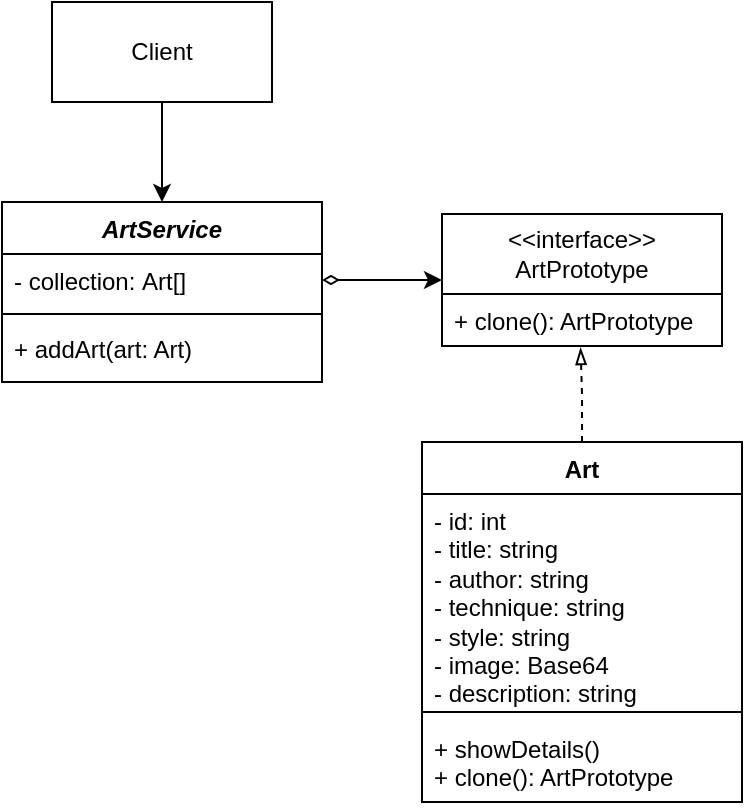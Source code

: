 <mxfile version="27.0.9">
  <diagram name="Página-1" id="LeLayIo5tvAZ4lnq5ygN">
    <mxGraphModel dx="1426" dy="740" grid="1" gridSize="10" guides="1" tooltips="1" connect="1" arrows="1" fold="1" page="1" pageScale="1" pageWidth="827" pageHeight="1169" math="0" shadow="0">
      <root>
        <mxCell id="0" />
        <mxCell id="1" parent="0" />
        <mxCell id="iKhXwluulJViSuCWztco-30" value="&lt;i&gt;ArtService&lt;/i&gt;" style="swimlane;fontStyle=1;align=center;verticalAlign=top;childLayout=stackLayout;horizontal=1;startSize=26;horizontalStack=0;resizeParent=1;resizeParentMax=0;resizeLast=0;collapsible=1;marginBottom=0;whiteSpace=wrap;html=1;" parent="1" vertex="1">
          <mxGeometry x="60" y="210" width="160" height="90" as="geometry" />
        </mxCell>
        <mxCell id="iKhXwluulJViSuCWztco-31" value="- collection:&amp;nbsp;&lt;span style=&quot;text-align: center;&quot;&gt;Art&lt;/span&gt;[]" style="text;strokeColor=none;fillColor=none;align=left;verticalAlign=top;spacingLeft=4;spacingRight=4;overflow=hidden;rotatable=0;points=[[0,0.5],[1,0.5]];portConstraint=eastwest;whiteSpace=wrap;html=1;" parent="iKhXwluulJViSuCWztco-30" vertex="1">
          <mxGeometry y="26" width="160" height="26" as="geometry" />
        </mxCell>
        <mxCell id="iKhXwluulJViSuCWztco-32" value="" style="line;strokeWidth=1;fillColor=none;align=left;verticalAlign=middle;spacingTop=-1;spacingLeft=3;spacingRight=3;rotatable=0;labelPosition=right;points=[];portConstraint=eastwest;strokeColor=inherit;" parent="iKhXwluulJViSuCWztco-30" vertex="1">
          <mxGeometry y="52" width="160" height="8" as="geometry" />
        </mxCell>
        <mxCell id="iKhXwluulJViSuCWztco-33" value="+ addArt(art: Art&lt;span style=&quot;background-color: transparent; color: light-dark(rgb(0, 0, 0), rgb(255, 255, 255));&quot;&gt;)&lt;/span&gt;" style="text;strokeColor=none;fillColor=none;align=left;verticalAlign=top;spacingLeft=4;spacingRight=4;overflow=hidden;rotatable=0;points=[[0,0.5],[1,0.5]];portConstraint=eastwest;whiteSpace=wrap;html=1;" parent="iKhXwluulJViSuCWztco-30" vertex="1">
          <mxGeometry y="60" width="160" height="30" as="geometry" />
        </mxCell>
        <mxCell id="iKhXwluulJViSuCWztco-44" style="edgeStyle=orthogonalEdgeStyle;rounded=0;orthogonalLoop=1;jettySize=auto;html=1;" parent="1" source="iKhXwluulJViSuCWztco-43" target="iKhXwluulJViSuCWztco-30" edge="1">
          <mxGeometry relative="1" as="geometry" />
        </mxCell>
        <mxCell id="iKhXwluulJViSuCWztco-43" value="Client" style="html=1;whiteSpace=wrap;" parent="1" vertex="1">
          <mxGeometry x="85" y="110" width="110" height="50" as="geometry" />
        </mxCell>
        <mxCell id="iKhXwluulJViSuCWztco-50" value="&amp;lt;&amp;lt;interface&amp;gt;&amp;gt;&lt;div&gt;ArtPrototype&lt;/div&gt;" style="swimlane;fontStyle=0;childLayout=stackLayout;horizontal=1;startSize=40;fillColor=none;horizontalStack=0;resizeParent=1;resizeParentMax=0;resizeLast=0;collapsible=1;marginBottom=0;whiteSpace=wrap;html=1;" parent="1" vertex="1">
          <mxGeometry x="280" y="216" width="140" height="66" as="geometry" />
        </mxCell>
        <mxCell id="iKhXwluulJViSuCWztco-53" value="+ clone(): ArtPrototype" style="text;strokeColor=none;fillColor=none;align=left;verticalAlign=top;spacingLeft=4;spacingRight=4;overflow=hidden;rotatable=0;points=[[0,0.5],[1,0.5]];portConstraint=eastwest;whiteSpace=wrap;html=1;" parent="iKhXwluulJViSuCWztco-50" vertex="1">
          <mxGeometry y="40" width="140" height="26" as="geometry" />
        </mxCell>
        <mxCell id="iKhXwluulJViSuCWztco-57" style="edgeStyle=orthogonalEdgeStyle;rounded=0;orthogonalLoop=1;jettySize=auto;html=1;entryX=0;entryY=0.5;entryDx=0;entryDy=0;startArrow=diamondThin;startFill=0;" parent="1" source="iKhXwluulJViSuCWztco-31" target="iKhXwluulJViSuCWztco-50" edge="1">
          <mxGeometry relative="1" as="geometry">
            <Array as="points">
              <mxPoint x="270" y="249" />
              <mxPoint x="270" y="249" />
            </Array>
          </mxGeometry>
        </mxCell>
        <mxCell id="iKhXwluulJViSuCWztco-59" value="Art" style="swimlane;fontStyle=1;align=center;verticalAlign=top;childLayout=stackLayout;horizontal=1;startSize=26;horizontalStack=0;resizeParent=1;resizeParentMax=0;resizeLast=0;collapsible=1;marginBottom=0;whiteSpace=wrap;html=1;" parent="1" vertex="1">
          <mxGeometry x="270" y="330" width="160" height="180" as="geometry" />
        </mxCell>
        <mxCell id="iKhXwluulJViSuCWztco-60" value="&lt;div&gt;- id: int&lt;/div&gt;- title: string&lt;div&gt;- author: string&lt;/div&gt;&lt;div&gt;- technique: string&lt;/div&gt;&lt;div&gt;- style: string&lt;br&gt;&lt;div&gt;- image: Base64&lt;/div&gt;&lt;div&gt;- description: string&lt;/div&gt;&lt;/div&gt;" style="text;strokeColor=none;fillColor=none;align=left;verticalAlign=top;spacingLeft=4;spacingRight=4;overflow=hidden;rotatable=0;points=[[0,0.5],[1,0.5]];portConstraint=eastwest;whiteSpace=wrap;html=1;" parent="iKhXwluulJViSuCWztco-59" vertex="1">
          <mxGeometry y="26" width="160" height="104" as="geometry" />
        </mxCell>
        <mxCell id="iKhXwluulJViSuCWztco-61" value="" style="line;strokeWidth=1;fillColor=none;align=left;verticalAlign=middle;spacingTop=-1;spacingLeft=3;spacingRight=3;rotatable=0;labelPosition=right;points=[];portConstraint=eastwest;strokeColor=inherit;" parent="iKhXwluulJViSuCWztco-59" vertex="1">
          <mxGeometry y="130" width="160" height="10" as="geometry" />
        </mxCell>
        <mxCell id="iKhXwluulJViSuCWztco-62" value="&lt;div&gt;+ showDetails()&lt;/div&gt;+ clone(): ArtPrototype" style="text;strokeColor=none;fillColor=none;align=left;verticalAlign=top;spacingLeft=4;spacingRight=4;overflow=hidden;rotatable=0;points=[[0,0.5],[1,0.5]];portConstraint=eastwest;whiteSpace=wrap;html=1;" parent="iKhXwluulJViSuCWztco-59" vertex="1">
          <mxGeometry y="140" width="160" height="40" as="geometry" />
        </mxCell>
        <mxCell id="iKhXwluulJViSuCWztco-64" style="edgeStyle=orthogonalEdgeStyle;rounded=0;orthogonalLoop=1;jettySize=auto;html=1;entryX=0.495;entryY=1.038;entryDx=0;entryDy=0;entryPerimeter=0;endArrow=blockThin;endFill=0;dashed=1;" parent="1" source="iKhXwluulJViSuCWztco-59" target="iKhXwluulJViSuCWztco-53" edge="1">
          <mxGeometry relative="1" as="geometry" />
        </mxCell>
      </root>
    </mxGraphModel>
  </diagram>
</mxfile>
